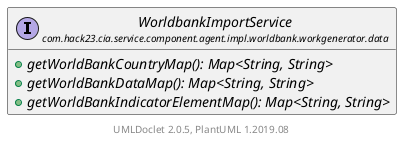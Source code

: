 @startuml
    set namespaceSeparator none
    hide empty fields
    hide empty methods

    interface "<size:14>WorldbankImportService\n<size:10>com.hack23.cia.service.component.agent.impl.worldbank.workgenerator.data" as com.hack23.cia.service.component.agent.impl.worldbank.workgenerator.data.WorldbankImportService [[WorldbankImportService.html]] {
        {abstract} +getWorldBankCountryMap(): Map<String, String>
        {abstract} +getWorldBankDataMap(): Map<String, String>
        {abstract} +getWorldBankIndicatorElementMap(): Map<String, String>
    }

    center footer UMLDoclet 2.0.5, PlantUML 1.2019.08
@enduml
